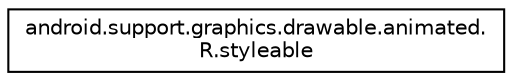 digraph "Graphical Class Hierarchy"
{
 // INTERACTIVE_SVG=YES
 // LATEX_PDF_SIZE
  edge [fontname="Helvetica",fontsize="10",labelfontname="Helvetica",labelfontsize="10"];
  node [fontname="Helvetica",fontsize="10",shape=record];
  rankdir="LR";
  Node0 [label="android.support.graphics.drawable.animated.\lR.styleable",height=0.2,width=0.4,color="black", fillcolor="white", style="filled",URL="$classandroid_1_1support_1_1graphics_1_1drawable_1_1animated_1_1_r_1_1styleable.html",tooltip=" "];
}
